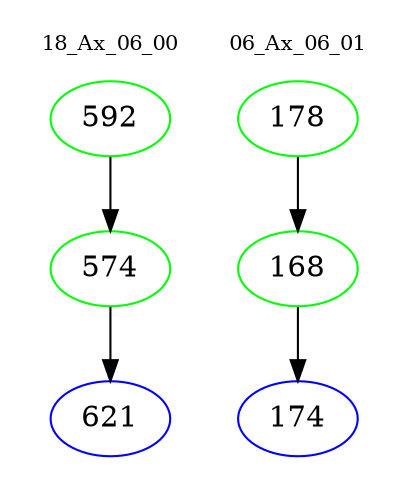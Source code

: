 digraph{
subgraph cluster_0 {
color = white
label = "18_Ax_06_00";
fontsize=10;
T0_592 [label="592", color="green"]
T0_592 -> T0_574 [color="black"]
T0_574 [label="574", color="green"]
T0_574 -> T0_621 [color="black"]
T0_621 [label="621", color="blue"]
}
subgraph cluster_1 {
color = white
label = "06_Ax_06_01";
fontsize=10;
T1_178 [label="178", color="green"]
T1_178 -> T1_168 [color="black"]
T1_168 [label="168", color="green"]
T1_168 -> T1_174 [color="black"]
T1_174 [label="174", color="blue"]
}
}
